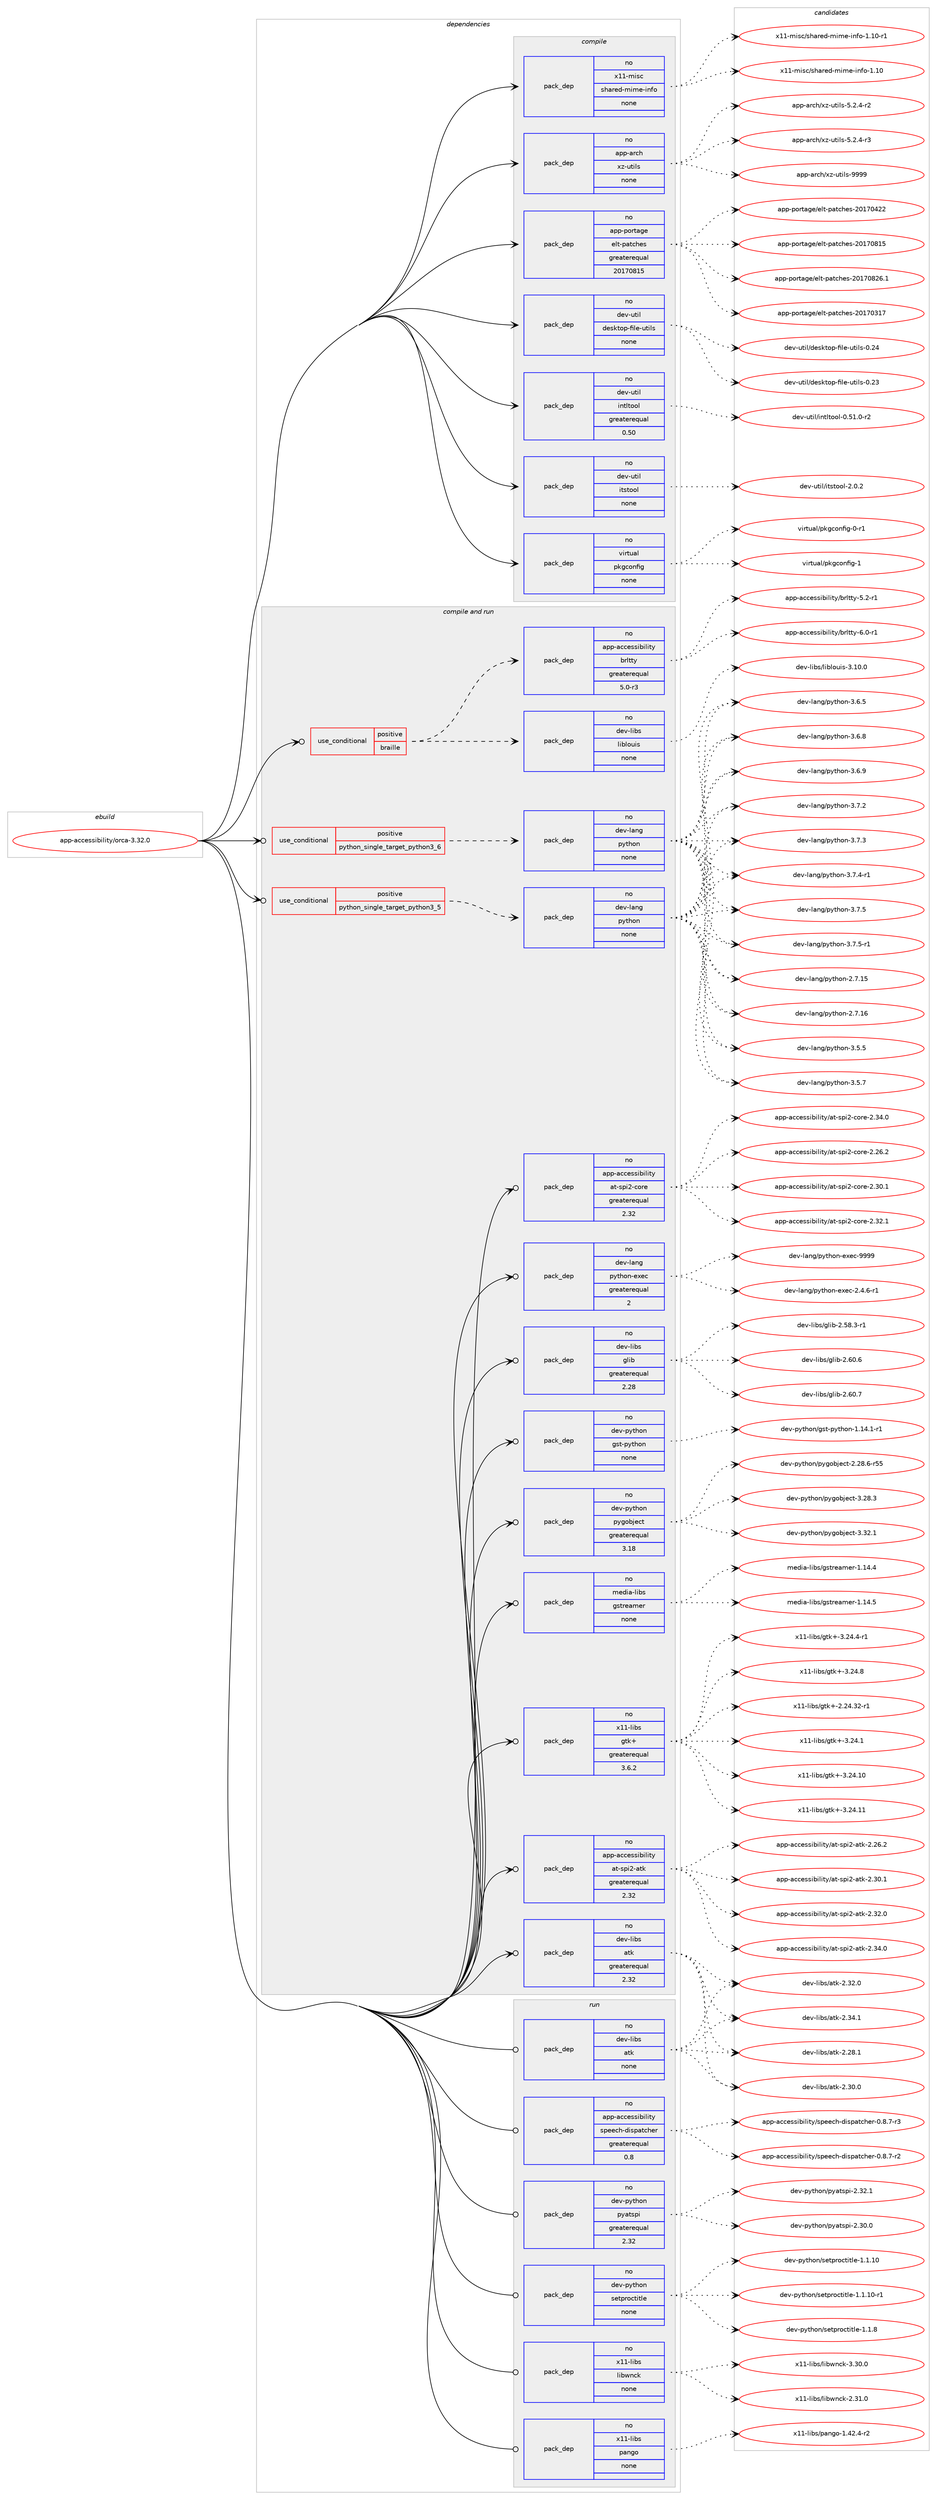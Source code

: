 digraph prolog {

# *************
# Graph options
# *************

newrank=true;
concentrate=true;
compound=true;
graph [rankdir=LR,fontname=Helvetica,fontsize=10,ranksep=1.5];#, ranksep=2.5, nodesep=0.2];
edge  [arrowhead=vee];
node  [fontname=Helvetica,fontsize=10];

# **********
# The ebuild
# **********

subgraph cluster_leftcol {
color=gray;
rank=same;
label=<<i>ebuild</i>>;
id [label="app-accessibility/orca-3.32.0", color=red, width=4, href="../app-accessibility/orca-3.32.0.svg"];
}

# ****************
# The dependencies
# ****************

subgraph cluster_midcol {
color=gray;
label=<<i>dependencies</i>>;
subgraph cluster_compile {
fillcolor="#eeeeee";
style=filled;
label=<<i>compile</i>>;
subgraph pack345857 {
dependency464915 [label=<<TABLE BORDER="0" CELLBORDER="1" CELLSPACING="0" CELLPADDING="4" WIDTH="220"><TR><TD ROWSPAN="6" CELLPADDING="30">pack_dep</TD></TR><TR><TD WIDTH="110">no</TD></TR><TR><TD>app-arch</TD></TR><TR><TD>xz-utils</TD></TR><TR><TD>none</TD></TR><TR><TD></TD></TR></TABLE>>, shape=none, color=blue];
}
id:e -> dependency464915:w [weight=20,style="solid",arrowhead="vee"];
subgraph pack345858 {
dependency464916 [label=<<TABLE BORDER="0" CELLBORDER="1" CELLSPACING="0" CELLPADDING="4" WIDTH="220"><TR><TD ROWSPAN="6" CELLPADDING="30">pack_dep</TD></TR><TR><TD WIDTH="110">no</TD></TR><TR><TD>app-portage</TD></TR><TR><TD>elt-patches</TD></TR><TR><TD>greaterequal</TD></TR><TR><TD>20170815</TD></TR></TABLE>>, shape=none, color=blue];
}
id:e -> dependency464916:w [weight=20,style="solid",arrowhead="vee"];
subgraph pack345859 {
dependency464917 [label=<<TABLE BORDER="0" CELLBORDER="1" CELLSPACING="0" CELLPADDING="4" WIDTH="220"><TR><TD ROWSPAN="6" CELLPADDING="30">pack_dep</TD></TR><TR><TD WIDTH="110">no</TD></TR><TR><TD>dev-util</TD></TR><TR><TD>desktop-file-utils</TD></TR><TR><TD>none</TD></TR><TR><TD></TD></TR></TABLE>>, shape=none, color=blue];
}
id:e -> dependency464917:w [weight=20,style="solid",arrowhead="vee"];
subgraph pack345860 {
dependency464918 [label=<<TABLE BORDER="0" CELLBORDER="1" CELLSPACING="0" CELLPADDING="4" WIDTH="220"><TR><TD ROWSPAN="6" CELLPADDING="30">pack_dep</TD></TR><TR><TD WIDTH="110">no</TD></TR><TR><TD>dev-util</TD></TR><TR><TD>intltool</TD></TR><TR><TD>greaterequal</TD></TR><TR><TD>0.50</TD></TR></TABLE>>, shape=none, color=blue];
}
id:e -> dependency464918:w [weight=20,style="solid",arrowhead="vee"];
subgraph pack345861 {
dependency464919 [label=<<TABLE BORDER="0" CELLBORDER="1" CELLSPACING="0" CELLPADDING="4" WIDTH="220"><TR><TD ROWSPAN="6" CELLPADDING="30">pack_dep</TD></TR><TR><TD WIDTH="110">no</TD></TR><TR><TD>dev-util</TD></TR><TR><TD>itstool</TD></TR><TR><TD>none</TD></TR><TR><TD></TD></TR></TABLE>>, shape=none, color=blue];
}
id:e -> dependency464919:w [weight=20,style="solid",arrowhead="vee"];
subgraph pack345862 {
dependency464920 [label=<<TABLE BORDER="0" CELLBORDER="1" CELLSPACING="0" CELLPADDING="4" WIDTH="220"><TR><TD ROWSPAN="6" CELLPADDING="30">pack_dep</TD></TR><TR><TD WIDTH="110">no</TD></TR><TR><TD>virtual</TD></TR><TR><TD>pkgconfig</TD></TR><TR><TD>none</TD></TR><TR><TD></TD></TR></TABLE>>, shape=none, color=blue];
}
id:e -> dependency464920:w [weight=20,style="solid",arrowhead="vee"];
subgraph pack345863 {
dependency464921 [label=<<TABLE BORDER="0" CELLBORDER="1" CELLSPACING="0" CELLPADDING="4" WIDTH="220"><TR><TD ROWSPAN="6" CELLPADDING="30">pack_dep</TD></TR><TR><TD WIDTH="110">no</TD></TR><TR><TD>x11-misc</TD></TR><TR><TD>shared-mime-info</TD></TR><TR><TD>none</TD></TR><TR><TD></TD></TR></TABLE>>, shape=none, color=blue];
}
id:e -> dependency464921:w [weight=20,style="solid",arrowhead="vee"];
}
subgraph cluster_compileandrun {
fillcolor="#eeeeee";
style=filled;
label=<<i>compile and run</i>>;
subgraph cond110606 {
dependency464922 [label=<<TABLE BORDER="0" CELLBORDER="1" CELLSPACING="0" CELLPADDING="4"><TR><TD ROWSPAN="3" CELLPADDING="10">use_conditional</TD></TR><TR><TD>positive</TD></TR><TR><TD>braille</TD></TR></TABLE>>, shape=none, color=red];
subgraph pack345864 {
dependency464923 [label=<<TABLE BORDER="0" CELLBORDER="1" CELLSPACING="0" CELLPADDING="4" WIDTH="220"><TR><TD ROWSPAN="6" CELLPADDING="30">pack_dep</TD></TR><TR><TD WIDTH="110">no</TD></TR><TR><TD>app-accessibility</TD></TR><TR><TD>brltty</TD></TR><TR><TD>greaterequal</TD></TR><TR><TD>5.0-r3</TD></TR></TABLE>>, shape=none, color=blue];
}
dependency464922:e -> dependency464923:w [weight=20,style="dashed",arrowhead="vee"];
subgraph pack345865 {
dependency464924 [label=<<TABLE BORDER="0" CELLBORDER="1" CELLSPACING="0" CELLPADDING="4" WIDTH="220"><TR><TD ROWSPAN="6" CELLPADDING="30">pack_dep</TD></TR><TR><TD WIDTH="110">no</TD></TR><TR><TD>dev-libs</TD></TR><TR><TD>liblouis</TD></TR><TR><TD>none</TD></TR><TR><TD></TD></TR></TABLE>>, shape=none, color=blue];
}
dependency464922:e -> dependency464924:w [weight=20,style="dashed",arrowhead="vee"];
}
id:e -> dependency464922:w [weight=20,style="solid",arrowhead="odotvee"];
subgraph cond110607 {
dependency464925 [label=<<TABLE BORDER="0" CELLBORDER="1" CELLSPACING="0" CELLPADDING="4"><TR><TD ROWSPAN="3" CELLPADDING="10">use_conditional</TD></TR><TR><TD>positive</TD></TR><TR><TD>python_single_target_python3_5</TD></TR></TABLE>>, shape=none, color=red];
subgraph pack345866 {
dependency464926 [label=<<TABLE BORDER="0" CELLBORDER="1" CELLSPACING="0" CELLPADDING="4" WIDTH="220"><TR><TD ROWSPAN="6" CELLPADDING="30">pack_dep</TD></TR><TR><TD WIDTH="110">no</TD></TR><TR><TD>dev-lang</TD></TR><TR><TD>python</TD></TR><TR><TD>none</TD></TR><TR><TD></TD></TR></TABLE>>, shape=none, color=blue];
}
dependency464925:e -> dependency464926:w [weight=20,style="dashed",arrowhead="vee"];
}
id:e -> dependency464925:w [weight=20,style="solid",arrowhead="odotvee"];
subgraph cond110608 {
dependency464927 [label=<<TABLE BORDER="0" CELLBORDER="1" CELLSPACING="0" CELLPADDING="4"><TR><TD ROWSPAN="3" CELLPADDING="10">use_conditional</TD></TR><TR><TD>positive</TD></TR><TR><TD>python_single_target_python3_6</TD></TR></TABLE>>, shape=none, color=red];
subgraph pack345867 {
dependency464928 [label=<<TABLE BORDER="0" CELLBORDER="1" CELLSPACING="0" CELLPADDING="4" WIDTH="220"><TR><TD ROWSPAN="6" CELLPADDING="30">pack_dep</TD></TR><TR><TD WIDTH="110">no</TD></TR><TR><TD>dev-lang</TD></TR><TR><TD>python</TD></TR><TR><TD>none</TD></TR><TR><TD></TD></TR></TABLE>>, shape=none, color=blue];
}
dependency464927:e -> dependency464928:w [weight=20,style="dashed",arrowhead="vee"];
}
id:e -> dependency464927:w [weight=20,style="solid",arrowhead="odotvee"];
subgraph pack345868 {
dependency464929 [label=<<TABLE BORDER="0" CELLBORDER="1" CELLSPACING="0" CELLPADDING="4" WIDTH="220"><TR><TD ROWSPAN="6" CELLPADDING="30">pack_dep</TD></TR><TR><TD WIDTH="110">no</TD></TR><TR><TD>app-accessibility</TD></TR><TR><TD>at-spi2-atk</TD></TR><TR><TD>greaterequal</TD></TR><TR><TD>2.32</TD></TR></TABLE>>, shape=none, color=blue];
}
id:e -> dependency464929:w [weight=20,style="solid",arrowhead="odotvee"];
subgraph pack345869 {
dependency464930 [label=<<TABLE BORDER="0" CELLBORDER="1" CELLSPACING="0" CELLPADDING="4" WIDTH="220"><TR><TD ROWSPAN="6" CELLPADDING="30">pack_dep</TD></TR><TR><TD WIDTH="110">no</TD></TR><TR><TD>app-accessibility</TD></TR><TR><TD>at-spi2-core</TD></TR><TR><TD>greaterequal</TD></TR><TR><TD>2.32</TD></TR></TABLE>>, shape=none, color=blue];
}
id:e -> dependency464930:w [weight=20,style="solid",arrowhead="odotvee"];
subgraph pack345870 {
dependency464931 [label=<<TABLE BORDER="0" CELLBORDER="1" CELLSPACING="0" CELLPADDING="4" WIDTH="220"><TR><TD ROWSPAN="6" CELLPADDING="30">pack_dep</TD></TR><TR><TD WIDTH="110">no</TD></TR><TR><TD>dev-lang</TD></TR><TR><TD>python-exec</TD></TR><TR><TD>greaterequal</TD></TR><TR><TD>2</TD></TR></TABLE>>, shape=none, color=blue];
}
id:e -> dependency464931:w [weight=20,style="solid",arrowhead="odotvee"];
subgraph pack345871 {
dependency464932 [label=<<TABLE BORDER="0" CELLBORDER="1" CELLSPACING="0" CELLPADDING="4" WIDTH="220"><TR><TD ROWSPAN="6" CELLPADDING="30">pack_dep</TD></TR><TR><TD WIDTH="110">no</TD></TR><TR><TD>dev-libs</TD></TR><TR><TD>atk</TD></TR><TR><TD>greaterequal</TD></TR><TR><TD>2.32</TD></TR></TABLE>>, shape=none, color=blue];
}
id:e -> dependency464932:w [weight=20,style="solid",arrowhead="odotvee"];
subgraph pack345872 {
dependency464933 [label=<<TABLE BORDER="0" CELLBORDER="1" CELLSPACING="0" CELLPADDING="4" WIDTH="220"><TR><TD ROWSPAN="6" CELLPADDING="30">pack_dep</TD></TR><TR><TD WIDTH="110">no</TD></TR><TR><TD>dev-libs</TD></TR><TR><TD>glib</TD></TR><TR><TD>greaterequal</TD></TR><TR><TD>2.28</TD></TR></TABLE>>, shape=none, color=blue];
}
id:e -> dependency464933:w [weight=20,style="solid",arrowhead="odotvee"];
subgraph pack345873 {
dependency464934 [label=<<TABLE BORDER="0" CELLBORDER="1" CELLSPACING="0" CELLPADDING="4" WIDTH="220"><TR><TD ROWSPAN="6" CELLPADDING="30">pack_dep</TD></TR><TR><TD WIDTH="110">no</TD></TR><TR><TD>dev-python</TD></TR><TR><TD>gst-python</TD></TR><TR><TD>none</TD></TR><TR><TD></TD></TR></TABLE>>, shape=none, color=blue];
}
id:e -> dependency464934:w [weight=20,style="solid",arrowhead="odotvee"];
subgraph pack345874 {
dependency464935 [label=<<TABLE BORDER="0" CELLBORDER="1" CELLSPACING="0" CELLPADDING="4" WIDTH="220"><TR><TD ROWSPAN="6" CELLPADDING="30">pack_dep</TD></TR><TR><TD WIDTH="110">no</TD></TR><TR><TD>dev-python</TD></TR><TR><TD>pygobject</TD></TR><TR><TD>greaterequal</TD></TR><TR><TD>3.18</TD></TR></TABLE>>, shape=none, color=blue];
}
id:e -> dependency464935:w [weight=20,style="solid",arrowhead="odotvee"];
subgraph pack345875 {
dependency464936 [label=<<TABLE BORDER="0" CELLBORDER="1" CELLSPACING="0" CELLPADDING="4" WIDTH="220"><TR><TD ROWSPAN="6" CELLPADDING="30">pack_dep</TD></TR><TR><TD WIDTH="110">no</TD></TR><TR><TD>media-libs</TD></TR><TR><TD>gstreamer</TD></TR><TR><TD>none</TD></TR><TR><TD></TD></TR></TABLE>>, shape=none, color=blue];
}
id:e -> dependency464936:w [weight=20,style="solid",arrowhead="odotvee"];
subgraph pack345876 {
dependency464937 [label=<<TABLE BORDER="0" CELLBORDER="1" CELLSPACING="0" CELLPADDING="4" WIDTH="220"><TR><TD ROWSPAN="6" CELLPADDING="30">pack_dep</TD></TR><TR><TD WIDTH="110">no</TD></TR><TR><TD>x11-libs</TD></TR><TR><TD>gtk+</TD></TR><TR><TD>greaterequal</TD></TR><TR><TD>3.6.2</TD></TR></TABLE>>, shape=none, color=blue];
}
id:e -> dependency464937:w [weight=20,style="solid",arrowhead="odotvee"];
}
subgraph cluster_run {
fillcolor="#eeeeee";
style=filled;
label=<<i>run</i>>;
subgraph pack345877 {
dependency464938 [label=<<TABLE BORDER="0" CELLBORDER="1" CELLSPACING="0" CELLPADDING="4" WIDTH="220"><TR><TD ROWSPAN="6" CELLPADDING="30">pack_dep</TD></TR><TR><TD WIDTH="110">no</TD></TR><TR><TD>app-accessibility</TD></TR><TR><TD>speech-dispatcher</TD></TR><TR><TD>greaterequal</TD></TR><TR><TD>0.8</TD></TR></TABLE>>, shape=none, color=blue];
}
id:e -> dependency464938:w [weight=20,style="solid",arrowhead="odot"];
subgraph pack345878 {
dependency464939 [label=<<TABLE BORDER="0" CELLBORDER="1" CELLSPACING="0" CELLPADDING="4" WIDTH="220"><TR><TD ROWSPAN="6" CELLPADDING="30">pack_dep</TD></TR><TR><TD WIDTH="110">no</TD></TR><TR><TD>dev-libs</TD></TR><TR><TD>atk</TD></TR><TR><TD>none</TD></TR><TR><TD></TD></TR></TABLE>>, shape=none, color=blue];
}
id:e -> dependency464939:w [weight=20,style="solid",arrowhead="odot"];
subgraph pack345879 {
dependency464940 [label=<<TABLE BORDER="0" CELLBORDER="1" CELLSPACING="0" CELLPADDING="4" WIDTH="220"><TR><TD ROWSPAN="6" CELLPADDING="30">pack_dep</TD></TR><TR><TD WIDTH="110">no</TD></TR><TR><TD>dev-python</TD></TR><TR><TD>pyatspi</TD></TR><TR><TD>greaterequal</TD></TR><TR><TD>2.32</TD></TR></TABLE>>, shape=none, color=blue];
}
id:e -> dependency464940:w [weight=20,style="solid",arrowhead="odot"];
subgraph pack345880 {
dependency464941 [label=<<TABLE BORDER="0" CELLBORDER="1" CELLSPACING="0" CELLPADDING="4" WIDTH="220"><TR><TD ROWSPAN="6" CELLPADDING="30">pack_dep</TD></TR><TR><TD WIDTH="110">no</TD></TR><TR><TD>dev-python</TD></TR><TR><TD>setproctitle</TD></TR><TR><TD>none</TD></TR><TR><TD></TD></TR></TABLE>>, shape=none, color=blue];
}
id:e -> dependency464941:w [weight=20,style="solid",arrowhead="odot"];
subgraph pack345881 {
dependency464942 [label=<<TABLE BORDER="0" CELLBORDER="1" CELLSPACING="0" CELLPADDING="4" WIDTH="220"><TR><TD ROWSPAN="6" CELLPADDING="30">pack_dep</TD></TR><TR><TD WIDTH="110">no</TD></TR><TR><TD>x11-libs</TD></TR><TR><TD>libwnck</TD></TR><TR><TD>none</TD></TR><TR><TD></TD></TR></TABLE>>, shape=none, color=blue];
}
id:e -> dependency464942:w [weight=20,style="solid",arrowhead="odot"];
subgraph pack345882 {
dependency464943 [label=<<TABLE BORDER="0" CELLBORDER="1" CELLSPACING="0" CELLPADDING="4" WIDTH="220"><TR><TD ROWSPAN="6" CELLPADDING="30">pack_dep</TD></TR><TR><TD WIDTH="110">no</TD></TR><TR><TD>x11-libs</TD></TR><TR><TD>pango</TD></TR><TR><TD>none</TD></TR><TR><TD></TD></TR></TABLE>>, shape=none, color=blue];
}
id:e -> dependency464943:w [weight=20,style="solid",arrowhead="odot"];
}
}

# **************
# The candidates
# **************

subgraph cluster_choices {
rank=same;
color=gray;
label=<<i>candidates</i>>;

subgraph choice345857 {
color=black;
nodesep=1;
choice9711211245971149910447120122451171161051081154553465046524511450 [label="app-arch/xz-utils-5.2.4-r2", color=red, width=4,href="../app-arch/xz-utils-5.2.4-r2.svg"];
choice9711211245971149910447120122451171161051081154553465046524511451 [label="app-arch/xz-utils-5.2.4-r3", color=red, width=4,href="../app-arch/xz-utils-5.2.4-r3.svg"];
choice9711211245971149910447120122451171161051081154557575757 [label="app-arch/xz-utils-9999", color=red, width=4,href="../app-arch/xz-utils-9999.svg"];
dependency464915:e -> choice9711211245971149910447120122451171161051081154553465046524511450:w [style=dotted,weight="100"];
dependency464915:e -> choice9711211245971149910447120122451171161051081154553465046524511451:w [style=dotted,weight="100"];
dependency464915:e -> choice9711211245971149910447120122451171161051081154557575757:w [style=dotted,weight="100"];
}
subgraph choice345858 {
color=black;
nodesep=1;
choice97112112451121111141169710310147101108116451129711699104101115455048495548514955 [label="app-portage/elt-patches-20170317", color=red, width=4,href="../app-portage/elt-patches-20170317.svg"];
choice97112112451121111141169710310147101108116451129711699104101115455048495548525050 [label="app-portage/elt-patches-20170422", color=red, width=4,href="../app-portage/elt-patches-20170422.svg"];
choice97112112451121111141169710310147101108116451129711699104101115455048495548564953 [label="app-portage/elt-patches-20170815", color=red, width=4,href="../app-portage/elt-patches-20170815.svg"];
choice971121124511211111411697103101471011081164511297116991041011154550484955485650544649 [label="app-portage/elt-patches-20170826.1", color=red, width=4,href="../app-portage/elt-patches-20170826.1.svg"];
dependency464916:e -> choice97112112451121111141169710310147101108116451129711699104101115455048495548514955:w [style=dotted,weight="100"];
dependency464916:e -> choice97112112451121111141169710310147101108116451129711699104101115455048495548525050:w [style=dotted,weight="100"];
dependency464916:e -> choice97112112451121111141169710310147101108116451129711699104101115455048495548564953:w [style=dotted,weight="100"];
dependency464916:e -> choice971121124511211111411697103101471011081164511297116991041011154550484955485650544649:w [style=dotted,weight="100"];
}
subgraph choice345859 {
color=black;
nodesep=1;
choice100101118451171161051084710010111510711611111245102105108101451171161051081154548465051 [label="dev-util/desktop-file-utils-0.23", color=red, width=4,href="../dev-util/desktop-file-utils-0.23.svg"];
choice100101118451171161051084710010111510711611111245102105108101451171161051081154548465052 [label="dev-util/desktop-file-utils-0.24", color=red, width=4,href="../dev-util/desktop-file-utils-0.24.svg"];
dependency464917:e -> choice100101118451171161051084710010111510711611111245102105108101451171161051081154548465051:w [style=dotted,weight="100"];
dependency464917:e -> choice100101118451171161051084710010111510711611111245102105108101451171161051081154548465052:w [style=dotted,weight="100"];
}
subgraph choice345860 {
color=black;
nodesep=1;
choice1001011184511711610510847105110116108116111111108454846534946484511450 [label="dev-util/intltool-0.51.0-r2", color=red, width=4,href="../dev-util/intltool-0.51.0-r2.svg"];
dependency464918:e -> choice1001011184511711610510847105110116108116111111108454846534946484511450:w [style=dotted,weight="100"];
}
subgraph choice345861 {
color=black;
nodesep=1;
choice1001011184511711610510847105116115116111111108455046484650 [label="dev-util/itstool-2.0.2", color=red, width=4,href="../dev-util/itstool-2.0.2.svg"];
dependency464919:e -> choice1001011184511711610510847105116115116111111108455046484650:w [style=dotted,weight="100"];
}
subgraph choice345862 {
color=black;
nodesep=1;
choice11810511411611797108471121071039911111010210510345484511449 [label="virtual/pkgconfig-0-r1", color=red, width=4,href="../virtual/pkgconfig-0-r1.svg"];
choice1181051141161179710847112107103991111101021051034549 [label="virtual/pkgconfig-1", color=red, width=4,href="../virtual/pkgconfig-1.svg"];
dependency464920:e -> choice11810511411611797108471121071039911111010210510345484511449:w [style=dotted,weight="100"];
dependency464920:e -> choice1181051141161179710847112107103991111101021051034549:w [style=dotted,weight="100"];
}
subgraph choice345863 {
color=black;
nodesep=1;
choice12049494510910511599471151049711410110045109105109101451051101021114549464948 [label="x11-misc/shared-mime-info-1.10", color=red, width=4,href="../x11-misc/shared-mime-info-1.10.svg"];
choice120494945109105115994711510497114101100451091051091014510511010211145494649484511449 [label="x11-misc/shared-mime-info-1.10-r1", color=red, width=4,href="../x11-misc/shared-mime-info-1.10-r1.svg"];
dependency464921:e -> choice12049494510910511599471151049711410110045109105109101451051101021114549464948:w [style=dotted,weight="100"];
dependency464921:e -> choice120494945109105115994711510497114101100451091051091014510511010211145494649484511449:w [style=dotted,weight="100"];
}
subgraph choice345864 {
color=black;
nodesep=1;
choice9711211245979999101115115105981051081051161214798114108116116121455346504511449 [label="app-accessibility/brltty-5.2-r1", color=red, width=4,href="../app-accessibility/brltty-5.2-r1.svg"];
choice9711211245979999101115115105981051081051161214798114108116116121455446484511449 [label="app-accessibility/brltty-6.0-r1", color=red, width=4,href="../app-accessibility/brltty-6.0-r1.svg"];
dependency464923:e -> choice9711211245979999101115115105981051081051161214798114108116116121455346504511449:w [style=dotted,weight="100"];
dependency464923:e -> choice9711211245979999101115115105981051081051161214798114108116116121455446484511449:w [style=dotted,weight="100"];
}
subgraph choice345865 {
color=black;
nodesep=1;
choice1001011184510810598115471081059810811111710511545514649484648 [label="dev-libs/liblouis-3.10.0", color=red, width=4,href="../dev-libs/liblouis-3.10.0.svg"];
dependency464924:e -> choice1001011184510810598115471081059810811111710511545514649484648:w [style=dotted,weight="100"];
}
subgraph choice345866 {
color=black;
nodesep=1;
choice10010111845108971101034711212111610411111045504655464953 [label="dev-lang/python-2.7.15", color=red, width=4,href="../dev-lang/python-2.7.15.svg"];
choice10010111845108971101034711212111610411111045504655464954 [label="dev-lang/python-2.7.16", color=red, width=4,href="../dev-lang/python-2.7.16.svg"];
choice100101118451089711010347112121116104111110455146534653 [label="dev-lang/python-3.5.5", color=red, width=4,href="../dev-lang/python-3.5.5.svg"];
choice100101118451089711010347112121116104111110455146534655 [label="dev-lang/python-3.5.7", color=red, width=4,href="../dev-lang/python-3.5.7.svg"];
choice100101118451089711010347112121116104111110455146544653 [label="dev-lang/python-3.6.5", color=red, width=4,href="../dev-lang/python-3.6.5.svg"];
choice100101118451089711010347112121116104111110455146544656 [label="dev-lang/python-3.6.8", color=red, width=4,href="../dev-lang/python-3.6.8.svg"];
choice100101118451089711010347112121116104111110455146544657 [label="dev-lang/python-3.6.9", color=red, width=4,href="../dev-lang/python-3.6.9.svg"];
choice100101118451089711010347112121116104111110455146554650 [label="dev-lang/python-3.7.2", color=red, width=4,href="../dev-lang/python-3.7.2.svg"];
choice100101118451089711010347112121116104111110455146554651 [label="dev-lang/python-3.7.3", color=red, width=4,href="../dev-lang/python-3.7.3.svg"];
choice1001011184510897110103471121211161041111104551465546524511449 [label="dev-lang/python-3.7.4-r1", color=red, width=4,href="../dev-lang/python-3.7.4-r1.svg"];
choice100101118451089711010347112121116104111110455146554653 [label="dev-lang/python-3.7.5", color=red, width=4,href="../dev-lang/python-3.7.5.svg"];
choice1001011184510897110103471121211161041111104551465546534511449 [label="dev-lang/python-3.7.5-r1", color=red, width=4,href="../dev-lang/python-3.7.5-r1.svg"];
dependency464926:e -> choice10010111845108971101034711212111610411111045504655464953:w [style=dotted,weight="100"];
dependency464926:e -> choice10010111845108971101034711212111610411111045504655464954:w [style=dotted,weight="100"];
dependency464926:e -> choice100101118451089711010347112121116104111110455146534653:w [style=dotted,weight="100"];
dependency464926:e -> choice100101118451089711010347112121116104111110455146534655:w [style=dotted,weight="100"];
dependency464926:e -> choice100101118451089711010347112121116104111110455146544653:w [style=dotted,weight="100"];
dependency464926:e -> choice100101118451089711010347112121116104111110455146544656:w [style=dotted,weight="100"];
dependency464926:e -> choice100101118451089711010347112121116104111110455146544657:w [style=dotted,weight="100"];
dependency464926:e -> choice100101118451089711010347112121116104111110455146554650:w [style=dotted,weight="100"];
dependency464926:e -> choice100101118451089711010347112121116104111110455146554651:w [style=dotted,weight="100"];
dependency464926:e -> choice1001011184510897110103471121211161041111104551465546524511449:w [style=dotted,weight="100"];
dependency464926:e -> choice100101118451089711010347112121116104111110455146554653:w [style=dotted,weight="100"];
dependency464926:e -> choice1001011184510897110103471121211161041111104551465546534511449:w [style=dotted,weight="100"];
}
subgraph choice345867 {
color=black;
nodesep=1;
choice10010111845108971101034711212111610411111045504655464953 [label="dev-lang/python-2.7.15", color=red, width=4,href="../dev-lang/python-2.7.15.svg"];
choice10010111845108971101034711212111610411111045504655464954 [label="dev-lang/python-2.7.16", color=red, width=4,href="../dev-lang/python-2.7.16.svg"];
choice100101118451089711010347112121116104111110455146534653 [label="dev-lang/python-3.5.5", color=red, width=4,href="../dev-lang/python-3.5.5.svg"];
choice100101118451089711010347112121116104111110455146534655 [label="dev-lang/python-3.5.7", color=red, width=4,href="../dev-lang/python-3.5.7.svg"];
choice100101118451089711010347112121116104111110455146544653 [label="dev-lang/python-3.6.5", color=red, width=4,href="../dev-lang/python-3.6.5.svg"];
choice100101118451089711010347112121116104111110455146544656 [label="dev-lang/python-3.6.8", color=red, width=4,href="../dev-lang/python-3.6.8.svg"];
choice100101118451089711010347112121116104111110455146544657 [label="dev-lang/python-3.6.9", color=red, width=4,href="../dev-lang/python-3.6.9.svg"];
choice100101118451089711010347112121116104111110455146554650 [label="dev-lang/python-3.7.2", color=red, width=4,href="../dev-lang/python-3.7.2.svg"];
choice100101118451089711010347112121116104111110455146554651 [label="dev-lang/python-3.7.3", color=red, width=4,href="../dev-lang/python-3.7.3.svg"];
choice1001011184510897110103471121211161041111104551465546524511449 [label="dev-lang/python-3.7.4-r1", color=red, width=4,href="../dev-lang/python-3.7.4-r1.svg"];
choice100101118451089711010347112121116104111110455146554653 [label="dev-lang/python-3.7.5", color=red, width=4,href="../dev-lang/python-3.7.5.svg"];
choice1001011184510897110103471121211161041111104551465546534511449 [label="dev-lang/python-3.7.5-r1", color=red, width=4,href="../dev-lang/python-3.7.5-r1.svg"];
dependency464928:e -> choice10010111845108971101034711212111610411111045504655464953:w [style=dotted,weight="100"];
dependency464928:e -> choice10010111845108971101034711212111610411111045504655464954:w [style=dotted,weight="100"];
dependency464928:e -> choice100101118451089711010347112121116104111110455146534653:w [style=dotted,weight="100"];
dependency464928:e -> choice100101118451089711010347112121116104111110455146534655:w [style=dotted,weight="100"];
dependency464928:e -> choice100101118451089711010347112121116104111110455146544653:w [style=dotted,weight="100"];
dependency464928:e -> choice100101118451089711010347112121116104111110455146544656:w [style=dotted,weight="100"];
dependency464928:e -> choice100101118451089711010347112121116104111110455146544657:w [style=dotted,weight="100"];
dependency464928:e -> choice100101118451089711010347112121116104111110455146554650:w [style=dotted,weight="100"];
dependency464928:e -> choice100101118451089711010347112121116104111110455146554651:w [style=dotted,weight="100"];
dependency464928:e -> choice1001011184510897110103471121211161041111104551465546524511449:w [style=dotted,weight="100"];
dependency464928:e -> choice100101118451089711010347112121116104111110455146554653:w [style=dotted,weight="100"];
dependency464928:e -> choice1001011184510897110103471121211161041111104551465546534511449:w [style=dotted,weight="100"];
}
subgraph choice345868 {
color=black;
nodesep=1;
choice97112112459799991011151151059810510810511612147971164511511210550459711610745504650544650 [label="app-accessibility/at-spi2-atk-2.26.2", color=red, width=4,href="../app-accessibility/at-spi2-atk-2.26.2.svg"];
choice97112112459799991011151151059810510810511612147971164511511210550459711610745504651484649 [label="app-accessibility/at-spi2-atk-2.30.1", color=red, width=4,href="../app-accessibility/at-spi2-atk-2.30.1.svg"];
choice97112112459799991011151151059810510810511612147971164511511210550459711610745504651504648 [label="app-accessibility/at-spi2-atk-2.32.0", color=red, width=4,href="../app-accessibility/at-spi2-atk-2.32.0.svg"];
choice97112112459799991011151151059810510810511612147971164511511210550459711610745504651524648 [label="app-accessibility/at-spi2-atk-2.34.0", color=red, width=4,href="../app-accessibility/at-spi2-atk-2.34.0.svg"];
dependency464929:e -> choice97112112459799991011151151059810510810511612147971164511511210550459711610745504650544650:w [style=dotted,weight="100"];
dependency464929:e -> choice97112112459799991011151151059810510810511612147971164511511210550459711610745504651484649:w [style=dotted,weight="100"];
dependency464929:e -> choice97112112459799991011151151059810510810511612147971164511511210550459711610745504651504648:w [style=dotted,weight="100"];
dependency464929:e -> choice97112112459799991011151151059810510810511612147971164511511210550459711610745504651524648:w [style=dotted,weight="100"];
}
subgraph choice345869 {
color=black;
nodesep=1;
choice97112112459799991011151151059810510810511612147971164511511210550459911111410145504650544650 [label="app-accessibility/at-spi2-core-2.26.2", color=red, width=4,href="../app-accessibility/at-spi2-core-2.26.2.svg"];
choice97112112459799991011151151059810510810511612147971164511511210550459911111410145504651484649 [label="app-accessibility/at-spi2-core-2.30.1", color=red, width=4,href="../app-accessibility/at-spi2-core-2.30.1.svg"];
choice97112112459799991011151151059810510810511612147971164511511210550459911111410145504651504649 [label="app-accessibility/at-spi2-core-2.32.1", color=red, width=4,href="../app-accessibility/at-spi2-core-2.32.1.svg"];
choice97112112459799991011151151059810510810511612147971164511511210550459911111410145504651524648 [label="app-accessibility/at-spi2-core-2.34.0", color=red, width=4,href="../app-accessibility/at-spi2-core-2.34.0.svg"];
dependency464930:e -> choice97112112459799991011151151059810510810511612147971164511511210550459911111410145504650544650:w [style=dotted,weight="100"];
dependency464930:e -> choice97112112459799991011151151059810510810511612147971164511511210550459911111410145504651484649:w [style=dotted,weight="100"];
dependency464930:e -> choice97112112459799991011151151059810510810511612147971164511511210550459911111410145504651504649:w [style=dotted,weight="100"];
dependency464930:e -> choice97112112459799991011151151059810510810511612147971164511511210550459911111410145504651524648:w [style=dotted,weight="100"];
}
subgraph choice345870 {
color=black;
nodesep=1;
choice10010111845108971101034711212111610411111045101120101994550465246544511449 [label="dev-lang/python-exec-2.4.6-r1", color=red, width=4,href="../dev-lang/python-exec-2.4.6-r1.svg"];
choice10010111845108971101034711212111610411111045101120101994557575757 [label="dev-lang/python-exec-9999", color=red, width=4,href="../dev-lang/python-exec-9999.svg"];
dependency464931:e -> choice10010111845108971101034711212111610411111045101120101994550465246544511449:w [style=dotted,weight="100"];
dependency464931:e -> choice10010111845108971101034711212111610411111045101120101994557575757:w [style=dotted,weight="100"];
}
subgraph choice345871 {
color=black;
nodesep=1;
choice1001011184510810598115479711610745504650564649 [label="dev-libs/atk-2.28.1", color=red, width=4,href="../dev-libs/atk-2.28.1.svg"];
choice1001011184510810598115479711610745504651484648 [label="dev-libs/atk-2.30.0", color=red, width=4,href="../dev-libs/atk-2.30.0.svg"];
choice1001011184510810598115479711610745504651504648 [label="dev-libs/atk-2.32.0", color=red, width=4,href="../dev-libs/atk-2.32.0.svg"];
choice1001011184510810598115479711610745504651524649 [label="dev-libs/atk-2.34.1", color=red, width=4,href="../dev-libs/atk-2.34.1.svg"];
dependency464932:e -> choice1001011184510810598115479711610745504650564649:w [style=dotted,weight="100"];
dependency464932:e -> choice1001011184510810598115479711610745504651484648:w [style=dotted,weight="100"];
dependency464932:e -> choice1001011184510810598115479711610745504651504648:w [style=dotted,weight="100"];
dependency464932:e -> choice1001011184510810598115479711610745504651524649:w [style=dotted,weight="100"];
}
subgraph choice345872 {
color=black;
nodesep=1;
choice10010111845108105981154710310810598455046535646514511449 [label="dev-libs/glib-2.58.3-r1", color=red, width=4,href="../dev-libs/glib-2.58.3-r1.svg"];
choice1001011184510810598115471031081059845504654484654 [label="dev-libs/glib-2.60.6", color=red, width=4,href="../dev-libs/glib-2.60.6.svg"];
choice1001011184510810598115471031081059845504654484655 [label="dev-libs/glib-2.60.7", color=red, width=4,href="../dev-libs/glib-2.60.7.svg"];
dependency464933:e -> choice10010111845108105981154710310810598455046535646514511449:w [style=dotted,weight="100"];
dependency464933:e -> choice1001011184510810598115471031081059845504654484654:w [style=dotted,weight="100"];
dependency464933:e -> choice1001011184510810598115471031081059845504654484655:w [style=dotted,weight="100"];
}
subgraph choice345873 {
color=black;
nodesep=1;
choice100101118451121211161041111104710311511645112121116104111110454946495246494511449 [label="dev-python/gst-python-1.14.1-r1", color=red, width=4,href="../dev-python/gst-python-1.14.1-r1.svg"];
dependency464934:e -> choice100101118451121211161041111104710311511645112121116104111110454946495246494511449:w [style=dotted,weight="100"];
}
subgraph choice345874 {
color=black;
nodesep=1;
choice1001011184511212111610411111047112121103111981061019911645504650564654451145353 [label="dev-python/pygobject-2.28.6-r55", color=red, width=4,href="../dev-python/pygobject-2.28.6-r55.svg"];
choice1001011184511212111610411111047112121103111981061019911645514650564651 [label="dev-python/pygobject-3.28.3", color=red, width=4,href="../dev-python/pygobject-3.28.3.svg"];
choice1001011184511212111610411111047112121103111981061019911645514651504649 [label="dev-python/pygobject-3.32.1", color=red, width=4,href="../dev-python/pygobject-3.32.1.svg"];
dependency464935:e -> choice1001011184511212111610411111047112121103111981061019911645504650564654451145353:w [style=dotted,weight="100"];
dependency464935:e -> choice1001011184511212111610411111047112121103111981061019911645514650564651:w [style=dotted,weight="100"];
dependency464935:e -> choice1001011184511212111610411111047112121103111981061019911645514651504649:w [style=dotted,weight="100"];
}
subgraph choice345875 {
color=black;
nodesep=1;
choice109101100105974510810598115471031151161141019710910111445494649524652 [label="media-libs/gstreamer-1.14.4", color=red, width=4,href="../media-libs/gstreamer-1.14.4.svg"];
choice109101100105974510810598115471031151161141019710910111445494649524653 [label="media-libs/gstreamer-1.14.5", color=red, width=4,href="../media-libs/gstreamer-1.14.5.svg"];
dependency464936:e -> choice109101100105974510810598115471031151161141019710910111445494649524652:w [style=dotted,weight="100"];
dependency464936:e -> choice109101100105974510810598115471031151161141019710910111445494649524653:w [style=dotted,weight="100"];
}
subgraph choice345876 {
color=black;
nodesep=1;
choice12049494510810598115471031161074345504650524651504511449 [label="x11-libs/gtk+-2.24.32-r1", color=red, width=4,href="../x11-libs/gtk+-2.24.32-r1.svg"];
choice12049494510810598115471031161074345514650524649 [label="x11-libs/gtk+-3.24.1", color=red, width=4,href="../x11-libs/gtk+-3.24.1.svg"];
choice1204949451081059811547103116107434551465052464948 [label="x11-libs/gtk+-3.24.10", color=red, width=4,href="../x11-libs/gtk+-3.24.10.svg"];
choice1204949451081059811547103116107434551465052464949 [label="x11-libs/gtk+-3.24.11", color=red, width=4,href="../x11-libs/gtk+-3.24.11.svg"];
choice120494945108105981154710311610743455146505246524511449 [label="x11-libs/gtk+-3.24.4-r1", color=red, width=4,href="../x11-libs/gtk+-3.24.4-r1.svg"];
choice12049494510810598115471031161074345514650524656 [label="x11-libs/gtk+-3.24.8", color=red, width=4,href="../x11-libs/gtk+-3.24.8.svg"];
dependency464937:e -> choice12049494510810598115471031161074345504650524651504511449:w [style=dotted,weight="100"];
dependency464937:e -> choice12049494510810598115471031161074345514650524649:w [style=dotted,weight="100"];
dependency464937:e -> choice1204949451081059811547103116107434551465052464948:w [style=dotted,weight="100"];
dependency464937:e -> choice1204949451081059811547103116107434551465052464949:w [style=dotted,weight="100"];
dependency464937:e -> choice120494945108105981154710311610743455146505246524511449:w [style=dotted,weight="100"];
dependency464937:e -> choice12049494510810598115471031161074345514650524656:w [style=dotted,weight="100"];
}
subgraph choice345877 {
color=black;
nodesep=1;
choice97112112459799991011151151059810510810511612147115112101101991044510010511511297116991041011144548465646554511450 [label="app-accessibility/speech-dispatcher-0.8.7-r2", color=red, width=4,href="../app-accessibility/speech-dispatcher-0.8.7-r2.svg"];
choice97112112459799991011151151059810510810511612147115112101101991044510010511511297116991041011144548465646554511451 [label="app-accessibility/speech-dispatcher-0.8.7-r3", color=red, width=4,href="../app-accessibility/speech-dispatcher-0.8.7-r3.svg"];
dependency464938:e -> choice97112112459799991011151151059810510810511612147115112101101991044510010511511297116991041011144548465646554511450:w [style=dotted,weight="100"];
dependency464938:e -> choice97112112459799991011151151059810510810511612147115112101101991044510010511511297116991041011144548465646554511451:w [style=dotted,weight="100"];
}
subgraph choice345878 {
color=black;
nodesep=1;
choice1001011184510810598115479711610745504650564649 [label="dev-libs/atk-2.28.1", color=red, width=4,href="../dev-libs/atk-2.28.1.svg"];
choice1001011184510810598115479711610745504651484648 [label="dev-libs/atk-2.30.0", color=red, width=4,href="../dev-libs/atk-2.30.0.svg"];
choice1001011184510810598115479711610745504651504648 [label="dev-libs/atk-2.32.0", color=red, width=4,href="../dev-libs/atk-2.32.0.svg"];
choice1001011184510810598115479711610745504651524649 [label="dev-libs/atk-2.34.1", color=red, width=4,href="../dev-libs/atk-2.34.1.svg"];
dependency464939:e -> choice1001011184510810598115479711610745504650564649:w [style=dotted,weight="100"];
dependency464939:e -> choice1001011184510810598115479711610745504651484648:w [style=dotted,weight="100"];
dependency464939:e -> choice1001011184510810598115479711610745504651504648:w [style=dotted,weight="100"];
dependency464939:e -> choice1001011184510810598115479711610745504651524649:w [style=dotted,weight="100"];
}
subgraph choice345879 {
color=black;
nodesep=1;
choice10010111845112121116104111110471121219711611511210545504651484648 [label="dev-python/pyatspi-2.30.0", color=red, width=4,href="../dev-python/pyatspi-2.30.0.svg"];
choice10010111845112121116104111110471121219711611511210545504651504649 [label="dev-python/pyatspi-2.32.1", color=red, width=4,href="../dev-python/pyatspi-2.32.1.svg"];
dependency464940:e -> choice10010111845112121116104111110471121219711611511210545504651484648:w [style=dotted,weight="100"];
dependency464940:e -> choice10010111845112121116104111110471121219711611511210545504651504649:w [style=dotted,weight="100"];
}
subgraph choice345880 {
color=black;
nodesep=1;
choice10010111845112121116104111110471151011161121141119911610511610810145494649464948 [label="dev-python/setproctitle-1.1.10", color=red, width=4,href="../dev-python/setproctitle-1.1.10.svg"];
choice100101118451121211161041111104711510111611211411199116105116108101454946494649484511449 [label="dev-python/setproctitle-1.1.10-r1", color=red, width=4,href="../dev-python/setproctitle-1.1.10-r1.svg"];
choice100101118451121211161041111104711510111611211411199116105116108101454946494656 [label="dev-python/setproctitle-1.1.8", color=red, width=4,href="../dev-python/setproctitle-1.1.8.svg"];
dependency464941:e -> choice10010111845112121116104111110471151011161121141119911610511610810145494649464948:w [style=dotted,weight="100"];
dependency464941:e -> choice100101118451121211161041111104711510111611211411199116105116108101454946494649484511449:w [style=dotted,weight="100"];
dependency464941:e -> choice100101118451121211161041111104711510111611211411199116105116108101454946494656:w [style=dotted,weight="100"];
}
subgraph choice345881 {
color=black;
nodesep=1;
choice1204949451081059811547108105981191109910745504651494648 [label="x11-libs/libwnck-2.31.0", color=red, width=4,href="../x11-libs/libwnck-2.31.0.svg"];
choice1204949451081059811547108105981191109910745514651484648 [label="x11-libs/libwnck-3.30.0", color=red, width=4,href="../x11-libs/libwnck-3.30.0.svg"];
dependency464942:e -> choice1204949451081059811547108105981191109910745504651494648:w [style=dotted,weight="100"];
dependency464942:e -> choice1204949451081059811547108105981191109910745514651484648:w [style=dotted,weight="100"];
}
subgraph choice345882 {
color=black;
nodesep=1;
choice120494945108105981154711297110103111454946525046524511450 [label="x11-libs/pango-1.42.4-r2", color=red, width=4,href="../x11-libs/pango-1.42.4-r2.svg"];
dependency464943:e -> choice120494945108105981154711297110103111454946525046524511450:w [style=dotted,weight="100"];
}
}

}
